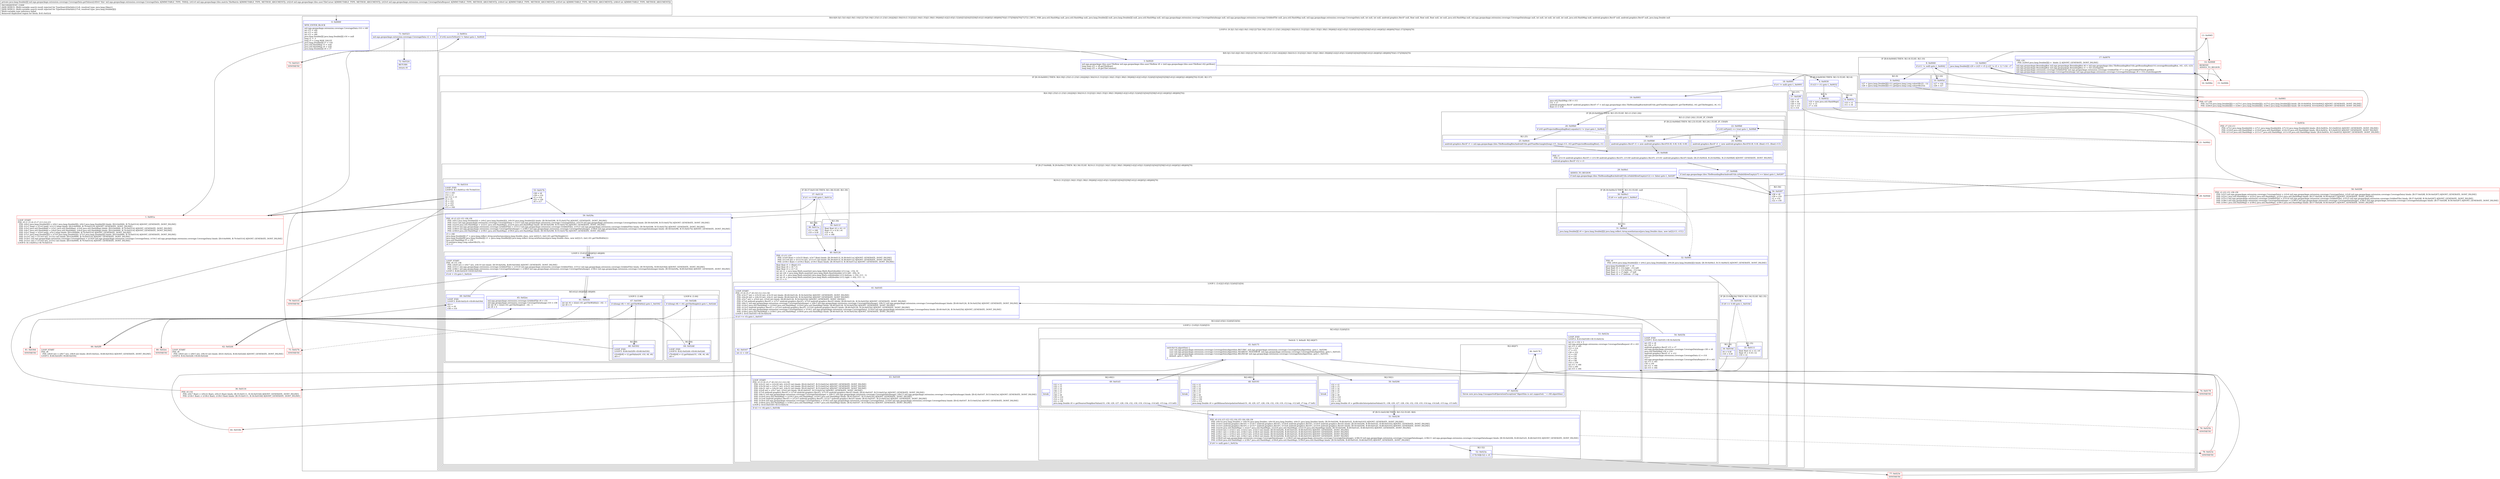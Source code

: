 digraph "CFG formil.nga.geopackage.extension.coverage.CoverageData.getValues(Lmil\/nga\/geopackage\/tiles\/matrix\/TileMatrix;Lmil\/nga\/geopackage\/tiles\/user\/TileCursor;Lmil\/nga\/geopackage\/extension\/coverage\/CoverageDataRequest;III)[[Ljava\/lang\/Double;" {
subgraph cluster_Region_1215793020 {
label = "R(4:0|(9:3|(1:5)(1:6)|(1:9)(1:10)|12|17|(4:19|(1:25)(1:(1:23)(1:24))|26|(1:56)(10:(1:31)|32|(1:34)(1:35)|(1:38)(1:39)|40|(3:42|(3:45|(1:52)(0)|53)|54)|55|59|(5:61|(1:64)|65|(1:68)|69)|70))(1:57)|59|(0)|70)|71|72) | DECL_VAR: java.util.HashMap null, java.util.HashMap null, java.lang.Double[][] null, java.lang.Double[][] null, java.util.HashMap null, mil.nga.geopackage.extension.coverage.CoverageDataImage null, mil.nga.geopackage.extension.coverage.GriddedTile null, java.util.HashMap null, mil.nga.geopackage.extension.coverage.CoverageData null, int null, int null, android.graphics.RectF null, float null, float null, float null, int null, java.util.HashMap null, mil.nga.geopackage.extension.coverage.CoverageDataImage null, int null, int null, int null, int null, java.util.HashMap null, android.graphics.RectF null, android.graphics.RectF null, java.lang.Double null\l";
node [shape=record,color=blue];
Node_0 [shape=record,label="{0\:\ 0x0000|MTH_ENTER_BLOCK\l|mil.nga.geopackage.extension.coverage.CoverageData r14 = r40\lint r15 = r44\lint r13 = r45\lint r12 = r46\ljava.lang.Double[][] java.lang.Double[][] r16 = null\llong r1 = \-1\llong r5 = Long.MAX_VALUE\ljava.lang.Double[][] r7 = r16\ljava.util.HashMap r3 = null\ljava.util.HashMap r4 = null\ljava.lang.Double[][] r0 = r7\l}"];
subgraph cluster_LoopRegion_768447561 {
label = "LOOP:0: (9:3|(1:5)(1:6)|(1:9)(1:10)|12|17|(4:19|(1:25)(1:(1:23)(1:24))|26|(1:56)(10:(1:31)|32|(1:34)(1:35)|(1:38)(1:39)|40|(3:42|(3:45|(1:52)(0)|53)|54)|55|59|(5:61|(1:64)|65|(1:68)|69)|70))(1:57)|59|(0)|70)";
node [shape=record,color=blue];
Node_2 [shape=record,label="{2\:\ 0x001e|if (r42.moveToNext() != false) goto L_0x0020\l}"];
subgraph cluster_Region_1355146570 {
label = "R(9:3|(1:5)(1:6)|(1:9)(1:10)|12|17|(4:19|(1:25)(1:(1:23)(1:24))|26|(1:56)(10:(1:31)|32|(1:34)(1:35)|(1:38)(1:39)|40|(3:42|(3:45|(1:52)(0)|53)|54)|55|59|(5:61|(1:64)|65|(1:68)|69)|70))(1:57)|59|(0)|70)";
node [shape=record,color=blue];
Node_3 [shape=record,label="{3\:\ 0x0020|mil.nga.geopackage.tiles.user.TileRow mil.nga.geopackage.tiles.user.TileRow r8 = (mil.nga.geopackage.tiles.user.TileRow) r42.getRow()\llong long r23 = r8.getTileRow()\llong long r25 = r8.getTileColumn()\l}"];
subgraph cluster_IfRegion_1220184096 {
label = "IF [B:4:0x0030] THEN: R(1:5) ELSE: R(1:6)";
node [shape=record,color=blue];
Node_4 [shape=record,label="{4\:\ 0x0030|if (r23 \> r1) goto L_0x0032\l}"];
subgraph cluster_Region_629723309 {
label = "R(1:5)";
node [shape=record,color=blue];
Node_5 [shape=record,label="{5\:\ 0x0032|r10 = new java.util.HashMap()\lr11 = r3\lr7 = r16\l}"];
}
subgraph cluster_Region_2145136689 {
label = "R(1:6)";
node [shape=record,color=blue];
Node_6 [shape=record,label="{6\:\ 0x003c|r10 = r3\lr11 = r4\l}"];
}
}
subgraph cluster_IfRegion_1313038290 {
label = "IF [B:8:0x0040] THEN: R(1:9) ELSE: R(1:10)";
node [shape=record,color=blue];
Node_8 [shape=record,label="{8\:\ 0x0040|if (r11 != null) goto L_0x0042\l}"];
subgraph cluster_Region_321380921 {
label = "R(1:9)";
node [shape=record,color=blue];
Node_9 [shape=record,label="{9\:\ 0x0042|r27 = (java.lang.Double[][]) r11.get(java.lang.Long.valueOf(r25 \- 1))\lr28 = (java.lang.Double[][]) r11.get(java.lang.Long.valueOf(r25))\l}"];
}
subgraph cluster_Region_1861469168 {
label = "R(1:10)";
node [shape=record,color=blue];
Node_10 [shape=record,label="{10\:\ 0x005d|r27 = r16\lr28 = r27\l}"];
}
}
Node_12 [shape=record,label="{12\:\ 0x0063|java.lang.Double[][] r29 = (r25 \< r5 \|\| r25 != r5 + 1) ? r16 : r7\l}"];
Node_17 [shape=record,label="{17\:\ 0x0070|PHI: r29 \l  PHI: (r29v0 java.lang.Double[][]) =  binds: [] A[DONT_GENERATE, DONT_INLINE]\l|mil.nga.geopackage.BoundingBox mil.nga.geopackage.BoundingBox r6 = mil.nga.geopackage.tiles.TileBoundingBoxUtils.getBoundingBox(r14.coverageBoundingBox, r41, r25, r23)\lmil.nga.geopackage.BoundingBox mil.nga.geopackage.BoundingBox r1 = r43.overlap(r6)\lmil.nga.geopackage.extension.coverage.GriddedTile mil.nga.geopackage.extension.coverage.GriddedTile r7 = r14.getGriddedTile(r8.getId())\lmil.nga.geopackage.extension.coverage.CoverageDataImage mil.nga.geopackage.extension.coverage.CoverageDataImage r8 = r14.createImage(r8)\l}"];
subgraph cluster_IfRegion_2126942153 {
label = "IF [B:18:0x0091] THEN: R(4:19|(1:25)(1:(1:23)(1:24))|26|(1:56)(10:(1:31)|32|(1:34)(1:35)|(1:38)(1:39)|40|(3:42|(3:45|(1:52)(0)|53)|54)|55|59|(5:61|(1:64)|65|(1:68)|69)|70)) ELSE: R(1:57)";
node [shape=record,color=blue];
Node_18 [shape=record,label="{18\:\ 0x0091|if (r1 != null) goto L_0x0093\l}"];
subgraph cluster_Region_574194126 {
label = "R(4:19|(1:25)(1:(1:23)(1:24))|26|(1:56)(10:(1:31)|32|(1:34)(1:35)|(1:38)(1:39)|40|(3:42|(3:45|(1:52)(0)|53)|54)|55|59|(5:61|(1:64)|65|(1:68)|69)|70))";
node [shape=record,color=blue];
Node_19 [shape=record,label="{19\:\ 0x0093|java.util.HashMap r30 = r11\lr31 = r7\landroid.graphics.RectF android.graphics.RectF r7 = mil.nga.geopackage.tiles.TileBoundingBoxAndroidUtils.getFloatRectangle(r41.getTileWidth(), r41.getTileHeight(), r6, r1)\lfloat r3 = 0.0f\l}"];
subgraph cluster_IfRegion_600635579 {
label = "IF [B:20:0x00b0] THEN: R(1:25) ELSE: R(1:(1:23)(1:24))";
node [shape=record,color=blue];
Node_20 [shape=record,label="{20\:\ 0x00b0|if (r43.getProjectedBoundingBox().equals(r1) != true) goto L_0x00c6\l}"];
subgraph cluster_Region_1011806171 {
label = "R(1:25)";
node [shape=record,color=blue];
Node_25 [shape=record,label="{25\:\ 0x00c6|android.graphics.RectF r1 = mil.nga.geopackage.tiles.TileBoundingBoxAndroidUtils.getFloatRectangle((long) r15, (long) r13, r43.getProjectedBoundingBox(), r1)\l}"];
}
subgraph cluster_Region_1898854511 {
label = "R(1:(1:23)(1:24)) | ELSE_IF_CHAIN\l";
node [shape=record,color=blue];
subgraph cluster_IfRegion_1237198867 {
label = "IF [B:22:0x00b6] THEN: R(1:23) ELSE: R(1:24) | ELSE_IF_CHAIN\l";
node [shape=record,color=blue];
Node_22 [shape=record,label="{22\:\ 0x00b6|if (r43.isPoint() == true) goto L_0x00b8\l}"];
subgraph cluster_Region_1915918648 {
label = "R(1:23)";
node [shape=record,color=blue];
Node_23 [shape=record,label="{23\:\ 0x00b8|android.graphics.RectF r1 = new android.graphics.RectF(0.0f, 0.0f, 0.0f, 0.0f)\l}"];
}
subgraph cluster_Region_920781239 {
label = "R(1:24)";
node [shape=record,color=blue];
Node_24 [shape=record,label="{24\:\ 0x00be|android.graphics.RectF r1 = new android.graphics.RectF(0.0f, 0.0f, (float) r15, (float) r13)\l}"];
}
}
}
}
Node_26 [shape=record,label="{26\:\ 0x00d6|PHI: r1 \l  PHI: (r1v14 android.graphics.RectF) = (r1v38 android.graphics.RectF), (r1v40 android.graphics.RectF), (r1v41 android.graphics.RectF) binds: [B:25:0x00c6, B:24:0x00be, B:23:0x00b8] A[DONT_GENERATE, DONT_INLINE]\l|android.graphics.RectF r12 = r1\l}"];
subgraph cluster_IfRegion_1390949909 {
label = "IF [B:27:0x00db, B:29:0x00e1] THEN: R(1:56) ELSE: R(10:(1:31)|32|(1:34)(1:35)|(1:38)(1:39)|40|(3:42|(3:45|(1:52)(0)|53)|54)|55|59|(5:61|(1:64)|65|(1:68)|69)|70)";
node [shape=record,color=blue];
Node_27 [shape=record,label="{27\:\ 0x00db|if (mil.nga.geopackage.tiles.TileBoundingBoxAndroidUtils.isValidAllowEmpty(r7) == false) goto L_0x0287\l}"];
Node_29 [shape=record,label="{29\:\ 0x00e1|ADDED_TO_REGION\l|if (mil.nga.geopackage.tiles.TileBoundingBoxAndroidUtils.isValidAllowEmpty(r12) == false) goto L_0x0287\l}"];
subgraph cluster_Region_541847514 {
label = "R(1:56)";
node [shape=record,color=blue];
Node_56 [shape=record,label="{56\:\ 0x0287|r38 = r8\lr39 = r10\lr2 = r14\lr22 = r30\l}"];
}
subgraph cluster_Region_1353764431 {
label = "R(10:(1:31)|32|(1:34)(1:35)|(1:38)(1:39)|40|(3:42|(3:45|(1:52)(0)|53)|54)|55|59|(5:61|(1:64)|65|(1:68)|69)|70)";
node [shape=record,color=blue];
subgraph cluster_IfRegion_255889529 {
label = "IF [B:30:0x00e3] THEN: R(1:31) ELSE: null";
node [shape=record,color=blue];
Node_30 [shape=record,label="{30\:\ 0x00e3|if (r0 == null) goto L_0x00e5\l}"];
subgraph cluster_Region_1099086814 {
label = "R(1:31)";
node [shape=record,color=blue];
Node_31 [shape=record,label="{31\:\ 0x00e5|java.lang.Double[][] r0 = (java.lang.Double[][]) java.lang.reflect.Array.newInstance(java.lang.Double.class, new int[]\{r13, r15\})\l}"];
}
}
Node_32 [shape=record,label="{32\:\ 0x00f1|PHI: r0 \l  PHI: (r0v4 java.lang.Double[][]) = (r0v2 java.lang.Double[][]), (r0v26 java.lang.Double[][]) binds: [B:30:0x00e3, B:31:0x00e5] A[DONT_GENERATE, DONT_INLINE]\l|java.lang.Double[][] r17 = r0\lfloat float r0 = r12.right \- r12.left\lfloat float r1 = r12.bottom \- r12.top\lfloat float r2 = r7.right \- r7.left\lfloat float r4 = r7.bottom \- r7.top\l}"];
subgraph cluster_IfRegion_11263504 {
label = "IF [B:33:0x010b] THEN: R(1:34) ELSE: R(1:35)";
node [shape=record,color=blue];
Node_33 [shape=record,label="{33\:\ 0x010b|if (r0 == 0.0f) goto L_0x010d\l}"];
subgraph cluster_Region_2005276195 {
label = "R(1:34)";
node [shape=record,color=blue];
Node_34 [shape=record,label="{34\:\ 0x010d|r0 = 0.0f\lr18 = 0.0f\l}"];
}
subgraph cluster_Region_46083412 {
label = "R(1:35)";
node [shape=record,color=blue];
Node_35 [shape=record,label="{35\:\ 0x0111|float float r2 = r2 \/ r0\lfloat r0 = 0.5f \/ r2\lr18 = r2\l}"];
}
}
subgraph cluster_IfRegion_1688379234 {
label = "IF [B:37:0x0118] THEN: R(1:38) ELSE: R(1:39)";
node [shape=record,color=blue];
Node_37 [shape=record,label="{37\:\ 0x0118|if (r1 == 0.0f) goto L_0x011a\l}"];
subgraph cluster_Region_688065949 {
label = "R(1:38)";
node [shape=record,color=blue];
Node_38 [shape=record,label="{38\:\ 0x011a|r11 = r46\lr19 = 0.0f\l}"];
}
subgraph cluster_Region_1555813796 {
label = "R(1:39)";
node [shape=record,color=blue];
Node_39 [shape=record,label="{39\:\ 0x011f|float float r4 = r4 \/ r1\lfloat r3 = 0.5f \/ r4\lr19 = r4\lr11 = r46\l}"];
}
}
Node_40 [shape=record,label="{40\:\ 0x0126|PHI: r3 r11 r19 \l  PHI: (r3v8 float) = (r3v25 float), (r3v7 float) binds: [B:39:0x011f, B:38:0x011a] A[DONT_GENERATE, DONT_INLINE]\l  PHI: (r11v8 int) = (r11v14 int), (r11v15 int) binds: [B:39:0x011f, B:38:0x011a] A[DONT_GENERATE, DONT_INLINE]\l  PHI: (r19v1 float) = (r19v2 float), (r19v3 float) binds: [B:39:0x011f, B:38:0x011a] A[DONT_GENERATE, DONT_INLINE]\l|float float r1 = (float) r11\lfloat float r0 = r0 * r1\lfloat float r3 = r3 * r1\lint int r1 = java.lang.Math.max((int) java.lang.Math.floor((double) (r12.top \- r3)), 0)\lint int r20 = java.lang.Math.max((int) java.lang.Math.floor((double) (r12.left \- r0)), 0)\lint int r5 = java.lang.Math.min((int) java.lang.Math.ceil((double) (r12.bottom + r3)), r13 \- 1)\lint int r4 = java.lang.Math.min((int) java.lang.Math.ceil((double) (r12.right + r0)), r15 \- 1)\lint r3 = r1\l}"];
subgraph cluster_LoopRegion_1387090020 {
label = "LOOP:1: (3:42|(3:45|(1:52)(0)|53)|54)";
node [shape=record,color=blue];
Node_41 [shape=record,label="{41\:\ 0x0165|LOOP_START\lPHI: r3 r4 r5 r7 r8 r10 r12 r14 r30 \l  PHI: (r3v17 int) = (r3v16 int), (r3v19 int) binds: [B:40:0x0126, B:54:0x025b] A[DONT_GENERATE, DONT_INLINE]\l  PHI: (r4v20 int) = (r4v19 int), (r4v21 int) binds: [B:40:0x0126, B:54:0x025b] A[DONT_GENERATE, DONT_INLINE]\l  PHI: (r5v7 int) = (r5v6 int), (r5v8 int) binds: [B:40:0x0126, B:54:0x025b] A[DONT_GENERATE, DONT_INLINE]\l  PHI: (r7v8 android.graphics.RectF) = (r7v7 android.graphics.RectF), (r7v9 android.graphics.RectF) binds: [B:40:0x0126, B:54:0x025b] A[DONT_GENERATE, DONT_INLINE]\l  PHI: (r8v11 mil.nga.geopackage.extension.coverage.CoverageDataImage) = (r8v3 mil.nga.geopackage.extension.coverage.CoverageDataImage), (r8v12 mil.nga.geopackage.extension.coverage.CoverageDataImage) binds: [B:40:0x0126, B:54:0x025b] A[DONT_GENERATE, DONT_INLINE]\l  PHI: (r10v3 java.util.HashMap) = (r10v0 java.util.HashMap), (r10v4 java.util.HashMap) binds: [B:40:0x0126, B:54:0x025b] A[DONT_GENERATE, DONT_INLINE]\l  PHI: (r12v5 android.graphics.RectF) = (r12v4 android.graphics.RectF), (r12v6 android.graphics.RectF) binds: [B:40:0x0126, B:54:0x025b] A[DONT_GENERATE, DONT_INLINE]\l  PHI: (r14v3 mil.nga.geopackage.extension.coverage.CoverageData) = (r14v1 mil.nga.geopackage.extension.coverage.CoverageData), (r14v4 mil.nga.geopackage.extension.coverage.CoverageData) binds: [B:40:0x0126, B:54:0x025b] A[DONT_GENERATE, DONT_INLINE]\l  PHI: (r30v2 java.util.HashMap) = (r30v1 java.util.HashMap), (r30v6 java.util.HashMap) binds: [B:40:0x0126, B:54:0x025b] A[DONT_GENERATE, DONT_INLINE]\lLOOP:1: B:41:0x0165\-\>B:54:0x025b\l|if (r3 \<= r5) goto L_0x0167\l}"];
subgraph cluster_Region_1124396382 {
label = "R(3:42|(3:45|(1:52)(0)|53)|54)";
node [shape=record,color=blue];
Node_42 [shape=record,label="{42\:\ 0x0167|int r2 = r20\l}"];
subgraph cluster_LoopRegion_579112156 {
label = "LOOP:2: (3:45|(1:52)(0)|53)";
node [shape=record,color=blue];
Node_43 [shape=record,label="{43\:\ 0x0169|LOOP_START\lPHI: r2 r3 r4 r5 r7 r8 r10 r12 r14 r30 \l  PHI: (r2v21 int) = (r2v20 int), (r2v25 int) binds: [B:42:0x0167, B:53:0x023e] A[DONT_GENERATE, DONT_INLINE]\l  PHI: (r3v18 int) = (r3v17 int), (r3v21 int) binds: [B:42:0x0167, B:53:0x023e] A[DONT_GENERATE, DONT_INLINE]\l  PHI: (r4v21 int) = (r4v20 int), (r4v22 int) binds: [B:42:0x0167, B:53:0x023e] A[DONT_GENERATE, DONT_INLINE]\l  PHI: (r5v8 int) = (r5v7 int), (r5v9 int) binds: [B:42:0x0167, B:53:0x023e] A[DONT_GENERATE, DONT_INLINE]\l  PHI: (r7v9 android.graphics.RectF) = (r7v8 android.graphics.RectF), (r7v10 android.graphics.RectF) binds: [B:42:0x0167, B:53:0x023e] A[DONT_GENERATE, DONT_INLINE]\l  PHI: (r8v12 mil.nga.geopackage.extension.coverage.CoverageDataImage) = (r8v11 mil.nga.geopackage.extension.coverage.CoverageDataImage), (r8v13 mil.nga.geopackage.extension.coverage.CoverageDataImage) binds: [B:42:0x0167, B:53:0x023e] A[DONT_GENERATE, DONT_INLINE]\l  PHI: (r10v4 java.util.HashMap) = (r10v3 java.util.HashMap), (r10v5 java.util.HashMap) binds: [B:42:0x0167, B:53:0x023e] A[DONT_GENERATE, DONT_INLINE]\l  PHI: (r12v6 android.graphics.RectF) = (r12v5 android.graphics.RectF), (r12v7 android.graphics.RectF) binds: [B:42:0x0167, B:53:0x023e] A[DONT_GENERATE, DONT_INLINE]\l  PHI: (r14v4 mil.nga.geopackage.extension.coverage.CoverageData) = (r14v3 mil.nga.geopackage.extension.coverage.CoverageData), (r14v6 mil.nga.geopackage.extension.coverage.CoverageData) binds: [B:42:0x0167, B:53:0x023e] A[DONT_GENERATE, DONT_INLINE]\l  PHI: (r30v4 java.util.HashMap) = (r30v2 java.util.HashMap), (r30v7 java.util.HashMap) binds: [B:42:0x0167, B:53:0x023e] A[DONT_GENERATE, DONT_INLINE]\lLOOP:2: B:43:0x0169\-\>B:53:0x023e\l|if (r2 \<= r4) goto L_0x016b\l}"];
subgraph cluster_Region_1425268319 {
label = "R(3:45|(1:52)(0)|53)";
node [shape=record,color=blue];
subgraph cluster_SwitchRegion_156224270 {
label = "Switch: 3, default: R(2:46|47)";
node [shape=record,color=blue];
Node_45 [shape=record,label="{45\:\ 0x0175|switch(r14.algorithm) \{\l    case mil.nga.geopackage.extension.coverage.CoverageDataAlgorithm.BICUBIC :mil.nga.geopackage.extension.coverage.CoverageDataAlgorithm: goto L_0x0206;\l    case mil.nga.geopackage.extension.coverage.CoverageDataAlgorithm.NEAREST_NEIGHBOR :mil.nga.geopackage.extension.coverage.CoverageDataAlgorithm: goto L_0x01d3;\l    case mil.nga.geopackage.extension.coverage.CoverageDataAlgorithm.BILINEAR :mil.nga.geopackage.extension.coverage.CoverageDataAlgorithm: goto L_0x0193;\l    default: goto L_0x0178;\l\}\l}"];
subgraph cluster_Region_464056697 {
label = "R(2:50|1)";
node [shape=record,color=blue];
Node_50 [shape=record,label="{50\:\ 0x0206|r32 = r2\lr34 = r3\lr35 = r4\lr36 = r5\lr15 = r7\lr38 = r8\lr39 = r10\lr14 = r12\lr22 = r30\ljava.lang.Double r0 = getBicubicInterpolationValue(r31, r38, r29, r27, r28, r34, r32, r18, r19, r14.top, r14.left, r15.top, r15.left)\l}"];
Node_InsnContainer_143688369 [shape=record,label="{|break\l}"];
}
subgraph cluster_Region_90900357 {
label = "R(2:49|1)";
node [shape=record,color=blue];
Node_49 [shape=record,label="{49\:\ 0x01d3|r32 = r2\lr34 = r3\lr35 = r4\lr36 = r5\lr15 = r7\lr38 = r8\lr39 = r10\lr14 = r12\lr22 = r30\ljava.lang.Double r0 = getNearestNeighborValue(r31, r38, r29, r27, r28, r34, r32, r18, r19, r14.top, r14.left, r15.top, r15.left)\l}"];
Node_InsnContainer_1551491518 [shape=record,label="{|break\l}"];
}
subgraph cluster_Region_245603337 {
label = "R(2:48|1)";
node [shape=record,color=blue];
Node_48 [shape=record,label="{48\:\ 0x0193|r32 = r2\lr34 = r3\lr35 = r4\lr36 = r5\lr15 = r7\lr38 = r8\lr39 = r10\lr22 = r30\lr14 = r12\ljava.lang.Double r0 = getBilinearInterpolationValue(r31, r8, r29, r27, r28, r34, r32, r18, r19, r12.top, r12.left, r7.top, r7.left)\l}"];
Node_InsnContainer_1544836894 [shape=record,label="{|break\l}"];
}
subgraph cluster_Region_1691488831 {
label = "R(2:46|47)";
node [shape=record,color=blue];
Node_46 [shape=record,label="{46\:\ 0x0178}"];
Node_47 [shape=record,label="{47\:\ 0x0192|throw new java.lang.UnsupportedOperationException(\"Algorithm is not supported: \" + r40.algorithm)\l}"];
}
}
subgraph cluster_IfRegion_1750831390 {
label = "IF [B:51:0x0238] THEN: R(1:52) ELSE: R(0)";
node [shape=record,color=blue];
Node_51 [shape=record,label="{51\:\ 0x0238|PHI: r0 r14 r15 r22 r32 r34 r35 r36 r38 r39 \l  PHI: (r0v14 java.lang.Double) = (r0v16 java.lang.Double), (r0v18 java.lang.Double), (r0v21 java.lang.Double) binds: [B:50:0x0206, B:49:0x01d3, B:48:0x0193] A[DONT_GENERATE, DONT_INLINE]\l  PHI: (r14v5 android.graphics.RectF) = (r14v7 android.graphics.RectF), (r14v8 android.graphics.RectF), (r14v9 android.graphics.RectF) binds: [B:50:0x0206, B:49:0x01d3, B:48:0x0193] A[DONT_GENERATE, DONT_INLINE]\l  PHI: (r15v5 android.graphics.RectF) = (r15v7 android.graphics.RectF), (r15v8 android.graphics.RectF), (r15v9 android.graphics.RectF) binds: [B:50:0x0206, B:49:0x01d3, B:48:0x0193] A[DONT_GENERATE, DONT_INLINE]\l  PHI: (r22v6 java.util.HashMap) = (r22v7 java.util.HashMap), (r22v8 java.util.HashMap), (r22v10 java.util.HashMap) binds: [B:50:0x0206, B:49:0x01d3, B:48:0x0193] A[DONT_GENERATE, DONT_INLINE]\l  PHI: (r32v0 int) = (r32v1 int), (r32v2 int), (r32v3 int) binds: [B:50:0x0206, B:49:0x01d3, B:48:0x0193] A[DONT_GENERATE, DONT_INLINE]\l  PHI: (r34v1 int) = (r34v2 int), (r34v3 int), (r34v4 int) binds: [B:50:0x0206, B:49:0x01d3, B:48:0x0193] A[DONT_GENERATE, DONT_INLINE]\l  PHI: (r35v1 int) = (r35v2 int), (r35v3 int), (r35v4 int) binds: [B:50:0x0206, B:49:0x01d3, B:48:0x0193] A[DONT_GENERATE, DONT_INLINE]\l  PHI: (r36v1 int) = (r36v2 int), (r36v3 int), (r36v4 int) binds: [B:50:0x0206, B:49:0x01d3, B:48:0x0193] A[DONT_GENERATE, DONT_INLINE]\l  PHI: (r38v8 mil.nga.geopackage.extension.coverage.CoverageDataImage) = (r38v9 mil.nga.geopackage.extension.coverage.CoverageDataImage), (r38v10 mil.nga.geopackage.extension.coverage.CoverageDataImage), (r38v11 mil.nga.geopackage.extension.coverage.CoverageDataImage) binds: [B:50:0x0206, B:49:0x01d3, B:48:0x0193] A[DONT_GENERATE, DONT_INLINE]\l  PHI: (r39v6 java.util.HashMap) = (r39v7 java.util.HashMap), (r39v8 java.util.HashMap), (r39v9 java.util.HashMap) binds: [B:50:0x0206, B:49:0x01d3, B:48:0x0193] A[DONT_GENERATE, DONT_INLINE]\l|if (r0 != null) goto L_0x023a\l}"];
subgraph cluster_Region_333449959 {
label = "R(1:52)";
node [shape=record,color=blue];
Node_52 [shape=record,label="{52\:\ 0x023a|r17[r34][r32] = r0\l}"];
}
subgraph cluster_Region_2067593658 {
label = "R(0)";
node [shape=record,color=blue];
}
}
Node_53 [shape=record,label="{53\:\ 0x023e|LOOP_END\lLOOP:2: B:43:0x0169\-\>B:53:0x023e\l|int r2 = r32 + 1\lmil.nga.geopackage.extension.coverage.CoverageDataRequest r9 = r43\lint r13 = r45\lr12 = r14\lr7 = r15\lr30 = r22\lr3 = r34\lr4 = r35\lr5 = r36\lr8 = r38\lr10 = r39\lint r11 = r46\lr14 = r40\lint r15 = r44\l}"];
}
}
Node_54 [shape=record,label="{54\:\ 0x025b|LOOP_END\lLOOP:1: B:41:0x0165\-\>B:54:0x025b\l|int r35 = r4\lint r36 = r5\landroid.graphics.RectF r15 = r7\lmil.nga.geopackage.extension.coverage.CoverageDataImage r38 = r8\ljava.util.HashMap r39 = r10\landroid.graphics.RectF r1 = r12\lmil.nga.geopackage.extension.coverage.CoverageData r2 = r14\lr3++\lmil.nga.geopackage.extension.coverage.CoverageDataRequest r9 = r43\lint r13 = r45\lr30 = r30\lint r11 = r46\lint r15 = r44\l}"];
}
}
Node_55 [shape=record,label="{55\:\ 0x027b|r38 = r8\lr39 = r10\lr2 = r14\lr22 = r30\lr0 = r17\l}"];
Node_59 [shape=record,label="{59\:\ 0x029a|PHI: r0 r2 r22 r31 r38 r39 \l  PHI: (r0v3 java.lang.Double[][]) = (r0v2 java.lang.Double[][]), (r0v10 java.lang.Double[][]) binds: [B:58:0x0298, B:55:0x027b] A[DONT_GENERATE, DONT_INLINE]\l  PHI: (r2v2 mil.nga.geopackage.extension.coverage.CoverageData) = (r2v3 mil.nga.geopackage.extension.coverage.CoverageData), (r2v19 mil.nga.geopackage.extension.coverage.CoverageData) binds: [B:58:0x0298, B:55:0x027b] A[DONT_GENERATE, DONT_INLINE]\l  PHI: (r22v0 java.util.HashMap) = (r22v1 java.util.HashMap), (r22v4 java.util.HashMap) binds: [B:58:0x0298, B:55:0x027b] A[DONT_GENERATE, DONT_INLINE]\l  PHI: (r31v0 mil.nga.geopackage.extension.coverage.GriddedTile) = (r31v3 mil.nga.geopackage.extension.coverage.GriddedTile), (r31v5 mil.nga.geopackage.extension.coverage.GriddedTile) binds: [B:58:0x0298, B:55:0x027b] A[DONT_GENERATE, DONT_INLINE]\l  PHI: (r38v0 mil.nga.geopackage.extension.coverage.CoverageDataImage) = (r38v3 mil.nga.geopackage.extension.coverage.CoverageDataImage), (r38v6 mil.nga.geopackage.extension.coverage.CoverageDataImage) binds: [B:58:0x0298, B:55:0x027b] A[DONT_GENERATE, DONT_INLINE]\l  PHI: (r39v0 java.util.HashMap) = (r39v1 java.util.HashMap), (r39v4 java.util.HashMap) binds: [B:58:0x0298, B:55:0x027b] A[DONT_GENERATE, DONT_INLINE]\l|r3 = r46\ljava.lang.Double[][] r7 = java.lang.reflect.Array.newInstance(java.lang.Double.class, new int[]\{r3, (int) r41.getTileHeight()\})\ljava.lang.Double[][] java.lang.Double[][] r1 = (java.lang.Double[][]) java.lang.reflect.Array.newInstance(java.lang.Double.class, new int[]\{r3, (int) r41.getTileWidth()\})\ljava.util.HashMap r5 = r39\lr5.put(java.lang.Long.valueOf(r25), r1)\lr4 = 0\l}"];
subgraph cluster_LoopRegion_1606724371 {
label = "LOOP:3: (5:61|(1:64)|65|(1:68)|69)";
node [shape=record,color=blue];
Node_60 [shape=record,label="{60\:\ 0x02c9|LOOP_START\lPHI: r4 r31 r38 \l  PHI: (r4v8 int) = (r4v7 int), (r4v10 int) binds: [B:59:0x029a, B:69:0x030d] A[DONT_GENERATE, DONT_INLINE]\l  PHI: (r31v1 mil.nga.geopackage.extension.coverage.GriddedTile) = (r31v0 mil.nga.geopackage.extension.coverage.GriddedTile), (r31v2 mil.nga.geopackage.extension.coverage.GriddedTile) binds: [B:59:0x029a, B:69:0x030d] A[DONT_GENERATE, DONT_INLINE]\l  PHI: (r38v1 mil.nga.geopackage.extension.coverage.CoverageDataImage) = (r38v0 mil.nga.geopackage.extension.coverage.CoverageDataImage), (r38v2 mil.nga.geopackage.extension.coverage.CoverageDataImage) binds: [B:59:0x029a, B:69:0x030d] A[DONT_GENERATE, DONT_INLINE]\lLOOP:3: B:60:0x02c9\-\>B:69:0x030d\l|if (r4 \< r3) goto L_0x02cb\l}"];
subgraph cluster_Region_832400159 {
label = "R(5:61|(1:64)|65|(1:68)|69)";
node [shape=record,color=blue];
Node_61 [shape=record,label="{61\:\ 0x02cb|int int r6 = (((int) r41.getTileWidth()) \- r4) \- 1\lint r8 = 0\l}"];
subgraph cluster_LoopRegion_191146107 {
label = "LOOP:4: (1:64)";
node [shape=record,color=blue];
Node_63 [shape=record,label="{63\:\ 0x02db|if (((long) r8) \< r41.getTileHeight()) goto L_0x02dd\l}"];
subgraph cluster_Region_473077410 {
label = "R(1:64)";
node [shape=record,color=blue];
Node_64 [shape=record,label="{64\:\ 0x02dd|LOOP_END\lLOOP:4: B:62:0x02d4\-\>B:64:0x02dd\l|r7[r4][r8] = r2.getValue(r31, r38, r6, r8)\lr8++\l}"];
}
}
Node_65 [shape=record,label="{65\:\ 0x02ec|mil.nga.geopackage.extension.coverage.GriddedTile r9 = r31\lmil.nga.geopackage.extension.coverage.CoverageDataImage r10 = r38\lint int r6 = (((int) r41.getTileHeight()) \- r4) \- 1\lint r8 = 0\l}"];
subgraph cluster_LoopRegion_1904350775 {
label = "LOOP:5: (1:68)";
node [shape=record,color=blue];
Node_67 [shape=record,label="{67\:\ 0x0300|if (((long) r8) \< r41.getTileWidth()) goto L_0x0302\l}"];
subgraph cluster_Region_1367078104 {
label = "R(1:68)";
node [shape=record,color=blue];
Node_68 [shape=record,label="{68\:\ 0x0302|LOOP_END\lLOOP:5: B:66:0x02f9\-\>B:68:0x0302\l|r1[r4][r8] = r2.getValue(r9, r10, r8, r6)\lr8++\l}"];
}
}
Node_69 [shape=record,label="{69\:\ 0x030d|LOOP_END\lLOOP:3: B:60:0x02c9\-\>B:69:0x030d\l|r4++\lr31 = r9\lr38 = r10\l}"];
}
}
Node_70 [shape=record,label="{70\:\ 0x0314|LOOP_END\lLOOP:0: B:1:0x001a\-\>B:70:0x0314\l|r13 = r45\lr14 = r2\lint r12 = r3\lr3 = r5\lr4 = r22\lr1 = r23\lr5 = r25\lr15 = r44\l}"];
}
}
}
subgraph cluster_Region_1994366762 {
label = "R(1:57)";
node [shape=record,color=blue];
Node_57 [shape=record,label="{57\:\ 0x028f|r31 = r7\lr38 = r8\lr39 = r10\lr22 = r11\lr2 = r14\l}"];
}
}
Node_59 [shape=record,label="{59\:\ 0x029a|PHI: r0 r2 r22 r31 r38 r39 \l  PHI: (r0v3 java.lang.Double[][]) = (r0v2 java.lang.Double[][]), (r0v10 java.lang.Double[][]) binds: [B:58:0x0298, B:55:0x027b] A[DONT_GENERATE, DONT_INLINE]\l  PHI: (r2v2 mil.nga.geopackage.extension.coverage.CoverageData) = (r2v3 mil.nga.geopackage.extension.coverage.CoverageData), (r2v19 mil.nga.geopackage.extension.coverage.CoverageData) binds: [B:58:0x0298, B:55:0x027b] A[DONT_GENERATE, DONT_INLINE]\l  PHI: (r22v0 java.util.HashMap) = (r22v1 java.util.HashMap), (r22v4 java.util.HashMap) binds: [B:58:0x0298, B:55:0x027b] A[DONT_GENERATE, DONT_INLINE]\l  PHI: (r31v0 mil.nga.geopackage.extension.coverage.GriddedTile) = (r31v3 mil.nga.geopackage.extension.coverage.GriddedTile), (r31v5 mil.nga.geopackage.extension.coverage.GriddedTile) binds: [B:58:0x0298, B:55:0x027b] A[DONT_GENERATE, DONT_INLINE]\l  PHI: (r38v0 mil.nga.geopackage.extension.coverage.CoverageDataImage) = (r38v3 mil.nga.geopackage.extension.coverage.CoverageDataImage), (r38v6 mil.nga.geopackage.extension.coverage.CoverageDataImage) binds: [B:58:0x0298, B:55:0x027b] A[DONT_GENERATE, DONT_INLINE]\l  PHI: (r39v0 java.util.HashMap) = (r39v1 java.util.HashMap), (r39v4 java.util.HashMap) binds: [B:58:0x0298, B:55:0x027b] A[DONT_GENERATE, DONT_INLINE]\l|r3 = r46\ljava.lang.Double[][] r7 = java.lang.reflect.Array.newInstance(java.lang.Double.class, new int[]\{r3, (int) r41.getTileHeight()\})\ljava.lang.Double[][] java.lang.Double[][] r1 = (java.lang.Double[][]) java.lang.reflect.Array.newInstance(java.lang.Double.class, new int[]\{r3, (int) r41.getTileWidth()\})\ljava.util.HashMap r5 = r39\lr5.put(java.lang.Long.valueOf(r25), r1)\lr4 = 0\l}"];
subgraph cluster_LoopRegion_355917797 {
label = "LOOP:3: (0)";
node [shape=record,color=blue];
Node_60 [shape=record,label="{60\:\ 0x02c9|LOOP_START\lPHI: r4 r31 r38 \l  PHI: (r4v8 int) = (r4v7 int), (r4v10 int) binds: [B:59:0x029a, B:69:0x030d] A[DONT_GENERATE, DONT_INLINE]\l  PHI: (r31v1 mil.nga.geopackage.extension.coverage.GriddedTile) = (r31v0 mil.nga.geopackage.extension.coverage.GriddedTile), (r31v2 mil.nga.geopackage.extension.coverage.GriddedTile) binds: [B:59:0x029a, B:69:0x030d] A[DONT_GENERATE, DONT_INLINE]\l  PHI: (r38v1 mil.nga.geopackage.extension.coverage.CoverageDataImage) = (r38v0 mil.nga.geopackage.extension.coverage.CoverageDataImage), (r38v2 mil.nga.geopackage.extension.coverage.CoverageDataImage) binds: [B:59:0x029a, B:69:0x030d] A[DONT_GENERATE, DONT_INLINE]\lLOOP:3: B:60:0x02c9\-\>B:69:0x030d\l|if (r4 \< r3) goto L_0x02cb\l}"];
subgraph cluster_Region_91159908 {
label = "R(0)";
node [shape=record,color=blue];
}
}
Node_70 [shape=record,label="{70\:\ 0x0314|LOOP_END\lLOOP:0: B:1:0x001a\-\>B:70:0x0314\l|r13 = r45\lr14 = r2\lint r12 = r3\lr3 = r5\lr4 = r22\lr1 = r23\lr5 = r25\lr15 = r44\l}"];
}
}
Node_71 [shape=record,label="{71\:\ 0x0323|mil.nga.geopackage.extension.coverage.CoverageData r2 = r14\l}"];
Node_72 [shape=record,label="{72\:\ 0x0324|RETURN\l|return r0\l}"];
}
Node_1 [shape=record,color=red,label="{1\:\ 0x001a|LOOP_START\lPHI: r0 r1 r3 r4 r5 r7 r13 r14 r15 \l  PHI: (r0v2 java.lang.Double[][]) = (r0v1 java.lang.Double[][]), (r0v3 java.lang.Double[][]) binds: [B:0:0x0000, B:70:0x0314] A[DONT_GENERATE, DONT_INLINE]\l  PHI: (r1v1 long) = (r1v0 long), (r1v13 long) binds: [B:0:0x0000, B:70:0x0314] A[DONT_GENERATE, DONT_INLINE]\l  PHI: (r3v2 java.util.HashMap) = (r3v1 java.util.HashMap), (r3v6 java.util.HashMap) binds: [B:0:0x0000, B:70:0x0314] A[DONT_GENERATE, DONT_INLINE]\l  PHI: (r4v1 java.util.HashMap) = (r4v0 java.util.HashMap), (r4v9 java.util.HashMap) binds: [B:0:0x0000, B:70:0x0314] A[DONT_GENERATE, DONT_INLINE]\l  PHI: (r5v1 long) = (r5v0 long), (r5v3 long) binds: [B:0:0x0000, B:70:0x0314] A[DONT_GENERATE, DONT_INLINE]\l  PHI: (r7v1 java.lang.Double[][]) = (r7v0 java.lang.Double[][]), (r7v5 java.lang.Double[][]) binds: [B:0:0x0000, B:70:0x0314] A[DONT_GENERATE, DONT_INLINE]\l  PHI: (r13v1 int) = (r13v0 int), (r13v2 int) binds: [B:0:0x0000, B:70:0x0314] A[DONT_GENERATE, DONT_INLINE]\l  PHI: (r14v1 mil.nga.geopackage.extension.coverage.CoverageData) = (r14v0 mil.nga.geopackage.extension.coverage.CoverageData), (r14v2 mil.nga.geopackage.extension.coverage.CoverageData) binds: [B:0:0x0000, B:70:0x0314] A[DONT_GENERATE, DONT_INLINE]\l  PHI: (r15v1 int) = (r15v0 int), (r15v2 int) binds: [B:0:0x0000, B:70:0x0314] A[DONT_GENERATE, DONT_INLINE]\lLOOP:0: B:1:0x001a\-\>B:70:0x0314\l}"];
Node_7 [shape=record,color=red,label="{7\:\ 0x003e|PHI: r7 r10 r11 \l  PHI: (r7v2 java.lang.Double[][]) = (r7v1 java.lang.Double[][]), (r7v14 java.lang.Double[][]) binds: [B:6:0x003c, B:5:0x0032] A[DONT_GENERATE, DONT_INLINE]\l  PHI: (r10v0 java.util.HashMap) = (r10v9 java.util.HashMap), (r10v10 java.util.HashMap) binds: [B:6:0x003c, B:5:0x0032] A[DONT_GENERATE, DONT_INLINE]\l  PHI: (r11v0 java.util.HashMap) = (r11v17 java.util.HashMap), (r11v18 java.util.HashMap) binds: [B:6:0x003c, B:5:0x0032] A[DONT_GENERATE, DONT_INLINE]\l}"];
Node_11 [shape=record,color=red,label="{11\:\ 0x0061|PHI: r27 r28 \l  PHI: (r27v0 java.lang.Double[][]) = (r27v1 java.lang.Double[][]), (r27v2 java.lang.Double[][]) binds: [B:10:0x005d, B:9:0x0042] A[DONT_GENERATE, DONT_INLINE]\l  PHI: (r28v0 java.lang.Double[][]) = (r28v1 java.lang.Double[][]), (r28v2 java.lang.Double[][]) binds: [B:10:0x005d, B:9:0x0042] A[DONT_GENERATE, DONT_INLINE]\l}"];
Node_13 [shape=record,color=red,label="{13\:\ 0x0065}"];
Node_14 [shape=record,color=red,label="{14\:\ 0x0068|REMOVE\lADDED_TO_REGION\l}"];
Node_15 [shape=record,color=red,label="{15\:\ 0x006b}"];
Node_16 [shape=record,color=red,label="{16\:\ 0x006e}"];
Node_21 [shape=record,color=red,label="{21\:\ 0x00b2}"];
Node_28 [shape=record,color=red,label="{28\:\ 0x00dd}"];
Node_36 [shape=record,color=red,label="{36\:\ 0x0116|PHI: r0 r18 \l  PHI: (r0v7 float) = (r0v22 float), (r0v23 float) binds: [B:35:0x0111, B:34:0x010d] A[DONT_GENERATE, DONT_INLINE]\l  PHI: (r18v1 float) = (r18v2 float), (r18v3 float) binds: [B:35:0x0111, B:34:0x010d] A[DONT_GENERATE, DONT_INLINE]\l}"];
Node_44 [shape=record,color=red,label="{44\:\ 0x016b}"];
Node_58 [shape=record,color=red,label="{58\:\ 0x0298|PHI: r2 r22 r31 r38 r39 \l  PHI: (r2v3 mil.nga.geopackage.extension.coverage.CoverageData) = (r2v4 mil.nga.geopackage.extension.coverage.CoverageData), (r2v8 mil.nga.geopackage.extension.coverage.CoverageData) binds: [B:57:0x028f, B:56:0x0287] A[DONT_GENERATE, DONT_INLINE]\l  PHI: (r22v1 java.util.HashMap) = (r22v2 java.util.HashMap), (r22v3 java.util.HashMap) binds: [B:57:0x028f, B:56:0x0287] A[DONT_GENERATE, DONT_INLINE]\l  PHI: (r31v3 mil.nga.geopackage.extension.coverage.GriddedTile) = (r31v4 mil.nga.geopackage.extension.coverage.GriddedTile), (r31v5 mil.nga.geopackage.extension.coverage.GriddedTile) binds: [B:57:0x028f, B:56:0x0287] A[DONT_GENERATE, DONT_INLINE]\l  PHI: (r38v3 mil.nga.geopackage.extension.coverage.CoverageDataImage) = (r38v4 mil.nga.geopackage.extension.coverage.CoverageDataImage), (r38v5 mil.nga.geopackage.extension.coverage.CoverageDataImage) binds: [B:57:0x028f, B:56:0x0287] A[DONT_GENERATE, DONT_INLINE]\l  PHI: (r39v1 java.util.HashMap) = (r39v2 java.util.HashMap), (r39v3 java.util.HashMap) binds: [B:57:0x028f, B:56:0x0287] A[DONT_GENERATE, DONT_INLINE]\l}"];
Node_62 [shape=record,color=red,label="{62\:\ 0x02d4|LOOP_START\lPHI: r8 \l  PHI: (r8v6 int) = (r8v5 int), (r8v10 int) binds: [B:61:0x02cb, B:64:0x02dd] A[DONT_GENERATE, DONT_INLINE]\lLOOP:4: B:62:0x02d4\-\>B:64:0x02dd\l}"];
Node_66 [shape=record,color=red,label="{66\:\ 0x02f9|LOOP_START\lPHI: r8 \l  PHI: (r8v8 int) = (r8v7 int), (r8v9 int) binds: [B:65:0x02ec, B:68:0x0302] A[DONT_GENERATE, DONT_INLINE]\lLOOP:5: B:66:0x02f9\-\>B:68:0x0302\l}"];
Node_73 [shape=record,color=red,label="{73\:\ 0x0323|SYNTHETIC\l}"];
Node_74 [shape=record,color=red,label="{74\:\ 0x0178|SYNTHETIC\l}"];
Node_75 [shape=record,color=red,label="{75\:\ 0x027b|SYNTHETIC\l}"];
Node_76 [shape=record,color=red,label="{76\:\ 0x025b|SYNTHETIC\l}"];
Node_77 [shape=record,color=red,label="{77\:\ 0x023e|SYNTHETIC\l}"];
Node_78 [shape=record,color=red,label="{78\:\ 0x023e|SYNTHETIC\l}"];
Node_79 [shape=record,color=red,label="{79\:\ 0x0314|SYNTHETIC\l}"];
Node_80 [shape=record,color=red,label="{80\:\ 0x02ec|SYNTHETIC\l}"];
Node_81 [shape=record,color=red,label="{81\:\ 0x030d|SYNTHETIC\l}"];
MethodNode[shape=record,label="{private java.lang.Double[][] mil.nga.geopackage.extension.coverage.CoverageData.getValues((r40v0 'this' mil.nga.geopackage.extension.coverage.CoverageData A[IMMUTABLE_TYPE, THIS]), (r41v0 mil.nga.geopackage.tiles.matrix.TileMatrix A[IMMUTABLE_TYPE, METHOD_ARGUMENT]), (r42v0 mil.nga.geopackage.tiles.user.TileCursor A[IMMUTABLE_TYPE, METHOD_ARGUMENT]), (r43v0 mil.nga.geopackage.extension.coverage.CoverageDataRequest A[IMMUTABLE_TYPE, METHOD_ARGUMENT]), (r44v0 int A[IMMUTABLE_TYPE, METHOD_ARGUMENT]), (r45v0 int A[IMMUTABLE_TYPE, METHOD_ARGUMENT]), (r46v0 int A[IMMUTABLE_TYPE, METHOD_ARGUMENT]))  | INCONSISTENT_CODE\lJADX DEBUG: Multi\-variable search result rejected for TypeSearchVarInfo\{r1v8, resolved type: java.lang.Object\}\lJADX DEBUG: Multi\-variable search result rejected for TypeSearchVarInfo\{r7v4, resolved type: java.lang.Double[][]\}\lMulti\-variable type inference failed\lRemoved duplicated region for block: B:61:0x02cb \l}"];
MethodNode -> Node_0;
Node_0 -> Node_1;
Node_2 -> Node_3;
Node_2 -> Node_73[style=dashed];
Node_3 -> Node_4;
Node_4 -> Node_5;
Node_4 -> Node_6[style=dashed];
Node_5 -> Node_7;
Node_6 -> Node_7;
Node_8 -> Node_9;
Node_8 -> Node_10[style=dashed];
Node_9 -> Node_11;
Node_10 -> Node_11;
Node_12 -> Node_13;
Node_12 -> Node_16;
Node_17 -> Node_18;
Node_18 -> Node_19;
Node_18 -> Node_57[style=dashed];
Node_19 -> Node_20;
Node_20 -> Node_21[style=dashed];
Node_20 -> Node_25;
Node_25 -> Node_26;
Node_22 -> Node_23;
Node_22 -> Node_24[style=dashed];
Node_23 -> Node_26;
Node_24 -> Node_26;
Node_26 -> Node_27;
Node_27 -> Node_28[style=dashed];
Node_27 -> Node_56;
Node_29 -> Node_30[style=dashed];
Node_29 -> Node_56;
Node_56 -> Node_58;
Node_30 -> Node_31;
Node_30 -> Node_32[style=dashed];
Node_31 -> Node_32;
Node_32 -> Node_33;
Node_33 -> Node_34;
Node_33 -> Node_35[style=dashed];
Node_34 -> Node_36;
Node_35 -> Node_36;
Node_37 -> Node_38;
Node_37 -> Node_39[style=dashed];
Node_38 -> Node_40;
Node_39 -> Node_40;
Node_40 -> Node_41;
Node_41 -> Node_42;
Node_41 -> Node_75[style=dashed];
Node_42 -> Node_43;
Node_43 -> Node_44;
Node_43 -> Node_76[style=dashed];
Node_45 -> Node_48;
Node_45 -> Node_49;
Node_45 -> Node_50;
Node_45 -> Node_74;
Node_50 -> Node_51;
Node_49 -> Node_51;
Node_48 -> Node_51;
Node_46 -> Node_47;
Node_51 -> Node_52;
Node_51 -> Node_78[style=dashed];
Node_52 -> Node_77;
Node_53 -> Node_43;
Node_54 -> Node_41;
Node_55 -> Node_59;
Node_59 -> Node_60;
Node_60 -> Node_61;
Node_60 -> Node_79[style=dashed];
Node_61 -> Node_62;
Node_63 -> Node_64;
Node_63 -> Node_80[style=dashed];
Node_64 -> Node_62;
Node_65 -> Node_66;
Node_67 -> Node_68;
Node_67 -> Node_81[style=dashed];
Node_68 -> Node_66;
Node_69 -> Node_60;
Node_70 -> Node_1;
Node_57 -> Node_58;
Node_59 -> Node_60;
Node_60 -> Node_61;
Node_60 -> Node_79[style=dashed];
Node_70 -> Node_1;
Node_71 -> Node_72;
Node_1 -> Node_2;
Node_7 -> Node_8;
Node_11 -> Node_12;
Node_13 -> Node_14;
Node_14 -> Node_15;
Node_14 -> Node_16;
Node_15 -> Node_17;
Node_16 -> Node_17;
Node_21 -> Node_22;
Node_28 -> Node_29;
Node_36 -> Node_37;
Node_44 -> Node_45;
Node_58 -> Node_59;
Node_62 -> Node_63;
Node_66 -> Node_67;
Node_73 -> Node_71;
Node_74 -> Node_46;
Node_75 -> Node_55;
Node_76 -> Node_54;
Node_77 -> Node_53;
Node_78 -> Node_53;
Node_79 -> Node_70;
Node_80 -> Node_65;
Node_81 -> Node_69;
}

